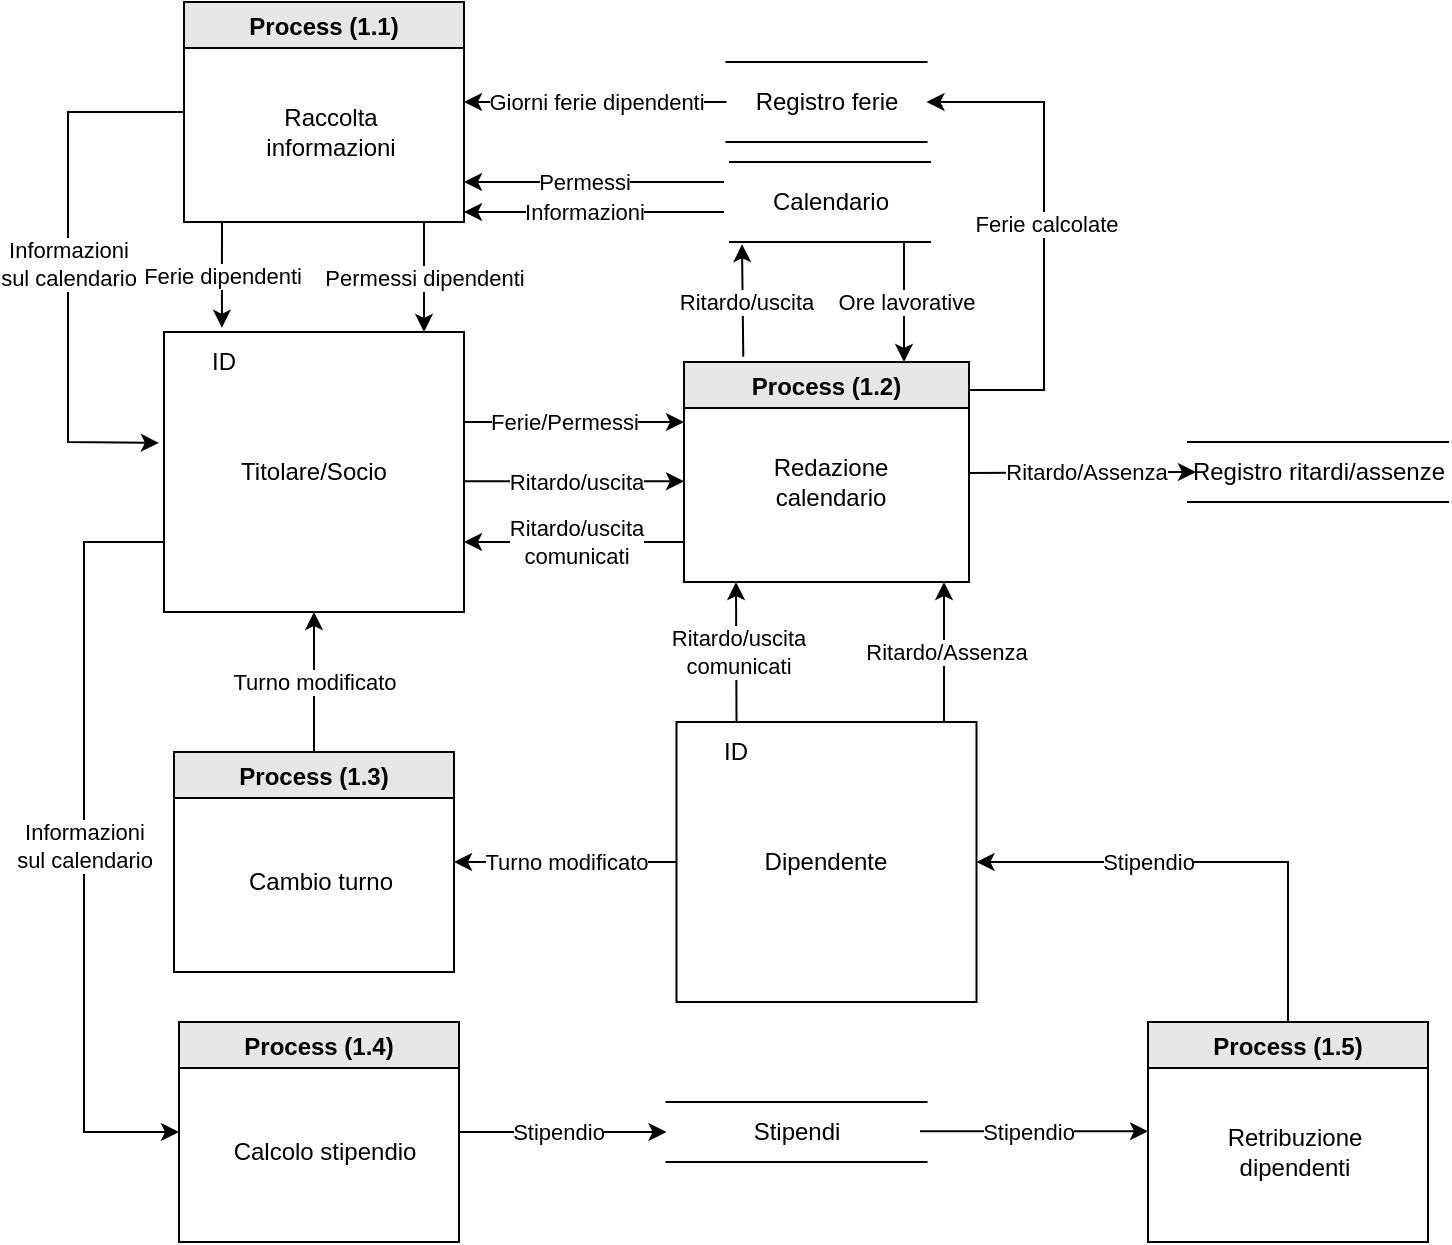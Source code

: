 <mxfile version="21.2.3" type="device">
  <diagram id="ql5Kk59QJ9DEcHVxNvi2" name="Page-1">
    <mxGraphModel dx="712" dy="746" grid="1" gridSize="10" guides="1" tooltips="1" connect="1" arrows="1" fold="1" page="1" pageScale="1" pageWidth="827" pageHeight="1169" math="0" shadow="0">
      <root>
        <mxCell id="0" />
        <mxCell id="1" parent="0" />
        <mxCell id="EnnZCZ1k5EJQhtIXUkQg-1" value="Calendario" style="html=1;dashed=0;whitespace=wrap;shape=partialRectangle;right=0;left=0;" parent="1" vertex="1">
          <mxGeometry x="371" y="90" width="100" height="40" as="geometry" />
        </mxCell>
        <mxCell id="EnnZCZ1k5EJQhtIXUkQg-2" value="Process (1.1)" style="swimlane;fillColor=#E6E6E6;" parent="1" vertex="1">
          <mxGeometry x="98" y="10" width="140" height="110" as="geometry" />
        </mxCell>
        <mxCell id="EnnZCZ1k5EJQhtIXUkQg-3" value="Raccolta &lt;br&gt;informazioni" style="text;html=1;align=center;verticalAlign=middle;resizable=0;points=[];autosize=1;strokeColor=none;fillColor=none;" parent="EnnZCZ1k5EJQhtIXUkQg-2" vertex="1">
          <mxGeometry x="27.5" y="45" width="90" height="40" as="geometry" />
        </mxCell>
        <mxCell id="EnnZCZ1k5EJQhtIXUkQg-4" value="" style="group" parent="1" vertex="1" connectable="0">
          <mxGeometry x="88" y="175" width="150" height="140" as="geometry" />
        </mxCell>
        <mxCell id="EnnZCZ1k5EJQhtIXUkQg-5" value="Titolare/Socio" style="rounded=0;whiteSpace=wrap;html=1;fillColor=none;" parent="EnnZCZ1k5EJQhtIXUkQg-4" vertex="1">
          <mxGeometry width="150" height="140" as="geometry" />
        </mxCell>
        <mxCell id="EnnZCZ1k5EJQhtIXUkQg-6" value="ID" style="text;html=1;strokeColor=none;fillColor=none;align=center;verticalAlign=middle;whiteSpace=wrap;rounded=0;" parent="EnnZCZ1k5EJQhtIXUkQg-4" vertex="1">
          <mxGeometry width="60" height="30" as="geometry" />
        </mxCell>
        <mxCell id="zwUa3I3EudFriRIIw6sZ-1" value="" style="group" parent="1" vertex="1" connectable="0">
          <mxGeometry x="344.25" y="370" width="150" height="140" as="geometry" />
        </mxCell>
        <mxCell id="zwUa3I3EudFriRIIw6sZ-2" value="Dipendente" style="rounded=0;whiteSpace=wrap;html=1;fillColor=none;" parent="zwUa3I3EudFriRIIw6sZ-1" vertex="1">
          <mxGeometry width="150" height="140" as="geometry" />
        </mxCell>
        <mxCell id="zwUa3I3EudFriRIIw6sZ-3" value="ID" style="text;html=1;strokeColor=none;fillColor=none;align=center;verticalAlign=middle;whiteSpace=wrap;rounded=0;" parent="zwUa3I3EudFriRIIw6sZ-1" vertex="1">
          <mxGeometry width="60" height="30" as="geometry" />
        </mxCell>
        <mxCell id="zwUa3I3EudFriRIIw6sZ-4" value="Registro ferie" style="html=1;dashed=0;whitespace=wrap;shape=partialRectangle;right=0;left=0;" parent="1" vertex="1">
          <mxGeometry x="369.25" y="40" width="100" height="40" as="geometry" />
        </mxCell>
        <mxCell id="zwUa3I3EudFriRIIw6sZ-5" value="Registro ritardi/assenze" style="html=1;dashed=0;whitespace=wrap;shape=partialRectangle;right=0;left=0;" parent="1" vertex="1">
          <mxGeometry x="600" y="230" width="130" height="30" as="geometry" />
        </mxCell>
        <mxCell id="zwUa3I3EudFriRIIw6sZ-8" value="" style="endArrow=classic;html=1;rounded=0;exitX=0;exitY=0.5;exitDx=0;exitDy=0;" parent="1" source="zwUa3I3EudFriRIIw6sZ-4" edge="1">
          <mxGeometry relative="1" as="geometry">
            <mxPoint x="368" y="60" as="sourcePoint" />
            <mxPoint x="238" y="60" as="targetPoint" />
          </mxGeometry>
        </mxCell>
        <mxCell id="zwUa3I3EudFriRIIw6sZ-9" value="Giorni ferie dipendenti" style="edgeLabel;resizable=0;html=1;align=center;verticalAlign=middle;" parent="zwUa3I3EudFriRIIw6sZ-8" connectable="0" vertex="1">
          <mxGeometry relative="1" as="geometry" />
        </mxCell>
        <mxCell id="8X3pxFGf8gc7nBoMGhCD-1" value="" style="endArrow=classic;html=1;rounded=0;entryX=0.193;entryY=-0.015;entryDx=0;entryDy=0;entryPerimeter=0;" edge="1" parent="1" target="EnnZCZ1k5EJQhtIXUkQg-5">
          <mxGeometry relative="1" as="geometry">
            <mxPoint x="117" y="120" as="sourcePoint" />
            <mxPoint x="168" y="170" as="targetPoint" />
            <Array as="points" />
          </mxGeometry>
        </mxCell>
        <mxCell id="8X3pxFGf8gc7nBoMGhCD-2" value="Ferie dipendenti" style="edgeLabel;resizable=0;html=1;align=center;verticalAlign=middle;" connectable="0" vertex="1" parent="8X3pxFGf8gc7nBoMGhCD-1">
          <mxGeometry relative="1" as="geometry" />
        </mxCell>
        <mxCell id="8X3pxFGf8gc7nBoMGhCD-4" value="Process (1.3)" style="swimlane;fillColor=#E6E6E6;" vertex="1" parent="1">
          <mxGeometry x="93" y="385" width="140" height="110" as="geometry" />
        </mxCell>
        <mxCell id="8X3pxFGf8gc7nBoMGhCD-5" value="Cambio turno" style="text;html=1;align=center;verticalAlign=middle;resizable=0;points=[];autosize=1;strokeColor=none;fillColor=none;" vertex="1" parent="8X3pxFGf8gc7nBoMGhCD-4">
          <mxGeometry x="22.5" y="50" width="100" height="30" as="geometry" />
        </mxCell>
        <mxCell id="8X3pxFGf8gc7nBoMGhCD-6" value="" style="endArrow=classic;html=1;rounded=0;entryX=1;entryY=0.5;entryDx=0;entryDy=0;exitX=0;exitY=0.5;exitDx=0;exitDy=0;" edge="1" parent="1" source="zwUa3I3EudFriRIIw6sZ-2" target="8X3pxFGf8gc7nBoMGhCD-4">
          <mxGeometry relative="1" as="geometry">
            <mxPoint x="308" y="390" as="sourcePoint" />
            <mxPoint x="308" y="445" as="targetPoint" />
          </mxGeometry>
        </mxCell>
        <mxCell id="8X3pxFGf8gc7nBoMGhCD-7" value="Turno modificato" style="edgeLabel;resizable=0;html=1;align=center;verticalAlign=middle;" connectable="0" vertex="1" parent="8X3pxFGf8gc7nBoMGhCD-6">
          <mxGeometry relative="1" as="geometry" />
        </mxCell>
        <mxCell id="8X3pxFGf8gc7nBoMGhCD-8" value="" style="endArrow=classic;html=1;rounded=0;entryX=0.5;entryY=1;entryDx=0;entryDy=0;exitX=0.5;exitY=0;exitDx=0;exitDy=0;" edge="1" parent="1" source="8X3pxFGf8gc7nBoMGhCD-4" target="EnnZCZ1k5EJQhtIXUkQg-5">
          <mxGeometry relative="1" as="geometry">
            <mxPoint x="238" y="370" as="sourcePoint" />
            <mxPoint x="118" y="370" as="targetPoint" />
          </mxGeometry>
        </mxCell>
        <mxCell id="8X3pxFGf8gc7nBoMGhCD-9" value="Turno modificato" style="edgeLabel;resizable=0;html=1;align=center;verticalAlign=middle;" connectable="0" vertex="1" parent="8X3pxFGf8gc7nBoMGhCD-8">
          <mxGeometry relative="1" as="geometry" />
        </mxCell>
        <mxCell id="8X3pxFGf8gc7nBoMGhCD-10" value="Process (1.2)" style="swimlane;fillColor=#E6E6E6;" vertex="1" parent="1">
          <mxGeometry x="348" y="190" width="142.5" height="110" as="geometry" />
        </mxCell>
        <mxCell id="8X3pxFGf8gc7nBoMGhCD-11" value="Redazione &lt;br&gt;calendario" style="text;html=1;align=center;verticalAlign=middle;resizable=0;points=[];autosize=1;strokeColor=none;fillColor=none;" vertex="1" parent="8X3pxFGf8gc7nBoMGhCD-10">
          <mxGeometry x="33" y="40" width="80" height="40" as="geometry" />
        </mxCell>
        <mxCell id="8X3pxFGf8gc7nBoMGhCD-12" value="" style="endArrow=classic;html=1;rounded=0;" edge="1" parent="1">
          <mxGeometry relative="1" as="geometry">
            <mxPoint x="368" y="100" as="sourcePoint" />
            <mxPoint x="238" y="100" as="targetPoint" />
            <Array as="points">
              <mxPoint x="278" y="100" />
            </Array>
          </mxGeometry>
        </mxCell>
        <mxCell id="8X3pxFGf8gc7nBoMGhCD-13" value="Permessi" style="edgeLabel;resizable=0;html=1;align=center;verticalAlign=middle;" connectable="0" vertex="1" parent="8X3pxFGf8gc7nBoMGhCD-12">
          <mxGeometry relative="1" as="geometry">
            <mxPoint x="-5" as="offset" />
          </mxGeometry>
        </mxCell>
        <mxCell id="8X3pxFGf8gc7nBoMGhCD-15" value="" style="endArrow=classic;html=1;rounded=0;" edge="1" parent="1">
          <mxGeometry relative="1" as="geometry">
            <mxPoint x="478" y="370" as="sourcePoint" />
            <mxPoint x="478" y="300" as="targetPoint" />
          </mxGeometry>
        </mxCell>
        <mxCell id="8X3pxFGf8gc7nBoMGhCD-16" value="Ritardo/Assenza" style="edgeLabel;resizable=0;html=1;align=center;verticalAlign=middle;" connectable="0" vertex="1" parent="8X3pxFGf8gc7nBoMGhCD-15">
          <mxGeometry relative="1" as="geometry">
            <mxPoint x="1" as="offset" />
          </mxGeometry>
        </mxCell>
        <mxCell id="8X3pxFGf8gc7nBoMGhCD-17" value="" style="endArrow=classic;html=1;rounded=0;entryX=0;entryY=0.5;entryDx=0;entryDy=0;exitX=1;exitY=0.75;exitDx=0;exitDy=0;" edge="1" parent="1">
          <mxGeometry relative="1" as="geometry">
            <mxPoint x="490.5" y="245.5" as="sourcePoint" />
            <mxPoint x="604" y="245" as="targetPoint" />
          </mxGeometry>
        </mxCell>
        <mxCell id="8X3pxFGf8gc7nBoMGhCD-18" value="Ritardo/Assenza" style="edgeLabel;resizable=0;html=1;align=center;verticalAlign=middle;" connectable="0" vertex="1" parent="8X3pxFGf8gc7nBoMGhCD-17">
          <mxGeometry relative="1" as="geometry">
            <mxPoint x="1" as="offset" />
          </mxGeometry>
        </mxCell>
        <mxCell id="8X3pxFGf8gc7nBoMGhCD-19" value="" style="endArrow=classic;html=1;rounded=0;entryX=0.25;entryY=0;entryDx=0;entryDy=0;" edge="1" parent="1">
          <mxGeometry relative="1" as="geometry">
            <mxPoint x="218" y="120" as="sourcePoint" />
            <mxPoint x="218" y="175" as="targetPoint" />
            <Array as="points" />
          </mxGeometry>
        </mxCell>
        <mxCell id="8X3pxFGf8gc7nBoMGhCD-20" value="Permessi dipendenti" style="edgeLabel;resizable=0;html=1;align=center;verticalAlign=middle;" connectable="0" vertex="1" parent="8X3pxFGf8gc7nBoMGhCD-19">
          <mxGeometry relative="1" as="geometry" />
        </mxCell>
        <mxCell id="8X3pxFGf8gc7nBoMGhCD-21" value="" style="endArrow=classic;html=1;rounded=0;exitX=0.5;exitY=0;exitDx=0;exitDy=0;" edge="1" parent="1" source="zwUa3I3EudFriRIIw6sZ-3">
          <mxGeometry relative="1" as="geometry">
            <mxPoint x="372" y="366" as="sourcePoint" />
            <mxPoint x="374" y="300" as="targetPoint" />
          </mxGeometry>
        </mxCell>
        <mxCell id="8X3pxFGf8gc7nBoMGhCD-22" value="Ritardo/uscita&lt;br&gt;comunicati" style="edgeLabel;resizable=0;html=1;align=center;verticalAlign=middle;" connectable="0" vertex="1" parent="8X3pxFGf8gc7nBoMGhCD-21">
          <mxGeometry relative="1" as="geometry">
            <mxPoint x="1" as="offset" />
          </mxGeometry>
        </mxCell>
        <mxCell id="8X3pxFGf8gc7nBoMGhCD-23" value="" style="endArrow=classic;html=1;rounded=0;entryX=1;entryY=0.75;entryDx=0;entryDy=0;" edge="1" parent="1" target="EnnZCZ1k5EJQhtIXUkQg-5">
          <mxGeometry relative="1" as="geometry">
            <mxPoint x="348" y="280" as="sourcePoint" />
            <mxPoint x="278" y="260" as="targetPoint" />
          </mxGeometry>
        </mxCell>
        <mxCell id="8X3pxFGf8gc7nBoMGhCD-24" value="Ritardo/uscita&lt;br style=&quot;border-color: var(--border-color);&quot;&gt;comunicati" style="edgeLabel;resizable=0;html=1;align=center;verticalAlign=middle;" connectable="0" vertex="1" parent="8X3pxFGf8gc7nBoMGhCD-23">
          <mxGeometry relative="1" as="geometry">
            <mxPoint x="1" as="offset" />
          </mxGeometry>
        </mxCell>
        <mxCell id="8X3pxFGf8gc7nBoMGhCD-25" value="" style="endArrow=classic;html=1;rounded=0;entryX=1;entryY=0.75;entryDx=0;entryDy=0;" edge="1" parent="1">
          <mxGeometry relative="1" as="geometry">
            <mxPoint x="238" y="249.66" as="sourcePoint" />
            <mxPoint x="348" y="249.66" as="targetPoint" />
          </mxGeometry>
        </mxCell>
        <mxCell id="8X3pxFGf8gc7nBoMGhCD-26" value="Ritardo/uscita" style="edgeLabel;resizable=0;html=1;align=center;verticalAlign=middle;" connectable="0" vertex="1" parent="8X3pxFGf8gc7nBoMGhCD-25">
          <mxGeometry relative="1" as="geometry">
            <mxPoint x="1" as="offset" />
          </mxGeometry>
        </mxCell>
        <mxCell id="8X3pxFGf8gc7nBoMGhCD-27" value="" style="endArrow=classic;html=1;rounded=0;entryX=0.06;entryY=1.028;entryDx=0;entryDy=0;entryPerimeter=0;exitX=0.208;exitY=-0.024;exitDx=0;exitDy=0;exitPerimeter=0;" edge="1" parent="1" source="8X3pxFGf8gc7nBoMGhCD-10" target="EnnZCZ1k5EJQhtIXUkQg-1">
          <mxGeometry relative="1" as="geometry">
            <mxPoint x="377" y="180" as="sourcePoint" />
            <mxPoint x="448" y="160.0" as="targetPoint" />
          </mxGeometry>
        </mxCell>
        <mxCell id="8X3pxFGf8gc7nBoMGhCD-28" value="Ritardo/uscita" style="edgeLabel;resizable=0;html=1;align=center;verticalAlign=middle;" connectable="0" vertex="1" parent="8X3pxFGf8gc7nBoMGhCD-27">
          <mxGeometry relative="1" as="geometry">
            <mxPoint x="1" as="offset" />
          </mxGeometry>
        </mxCell>
        <mxCell id="8X3pxFGf8gc7nBoMGhCD-29" value="" style="endArrow=classic;html=1;rounded=0;exitX=0.208;exitY=-0.024;exitDx=0;exitDy=0;exitPerimeter=0;" edge="1" parent="1">
          <mxGeometry relative="1" as="geometry">
            <mxPoint x="458" y="130" as="sourcePoint" />
            <mxPoint x="458" y="190" as="targetPoint" />
          </mxGeometry>
        </mxCell>
        <mxCell id="8X3pxFGf8gc7nBoMGhCD-30" value="Ore lavorative" style="edgeLabel;resizable=0;html=1;align=center;verticalAlign=middle;" connectable="0" vertex="1" parent="8X3pxFGf8gc7nBoMGhCD-29">
          <mxGeometry relative="1" as="geometry">
            <mxPoint x="1" as="offset" />
          </mxGeometry>
        </mxCell>
        <mxCell id="8X3pxFGf8gc7nBoMGhCD-31" value="" style="endArrow=classic;html=1;rounded=0;entryX=1;entryY=0.5;entryDx=0;entryDy=0;exitX=1.004;exitY=0.127;exitDx=0;exitDy=0;exitPerimeter=0;" edge="1" parent="1" source="8X3pxFGf8gc7nBoMGhCD-10" target="zwUa3I3EudFriRIIw6sZ-4">
          <mxGeometry relative="1" as="geometry">
            <mxPoint x="528" y="140" as="sourcePoint" />
            <mxPoint x="529" y="196" as="targetPoint" />
            <Array as="points">
              <mxPoint x="528" y="204" />
              <mxPoint x="528" y="60" />
            </Array>
          </mxGeometry>
        </mxCell>
        <mxCell id="8X3pxFGf8gc7nBoMGhCD-32" value="Ferie calcolate" style="edgeLabel;resizable=0;html=1;align=center;verticalAlign=middle;" connectable="0" vertex="1" parent="8X3pxFGf8gc7nBoMGhCD-31">
          <mxGeometry relative="1" as="geometry">
            <mxPoint x="1" as="offset" />
          </mxGeometry>
        </mxCell>
        <mxCell id="8X3pxFGf8gc7nBoMGhCD-33" value="" style="endArrow=classic;html=1;rounded=0;" edge="1" parent="1">
          <mxGeometry relative="1" as="geometry">
            <mxPoint x="368" y="115" as="sourcePoint" />
            <mxPoint x="238" y="115" as="targetPoint" />
            <Array as="points">
              <mxPoint x="278" y="115" />
            </Array>
          </mxGeometry>
        </mxCell>
        <mxCell id="8X3pxFGf8gc7nBoMGhCD-34" value="Informazioni" style="edgeLabel;resizable=0;html=1;align=center;verticalAlign=middle;" connectable="0" vertex="1" parent="8X3pxFGf8gc7nBoMGhCD-33">
          <mxGeometry relative="1" as="geometry">
            <mxPoint x="-5" as="offset" />
          </mxGeometry>
        </mxCell>
        <mxCell id="8X3pxFGf8gc7nBoMGhCD-36" value="Process (1.4)" style="swimlane;fillColor=#E6E6E6;" vertex="1" parent="1">
          <mxGeometry x="95.5" y="520" width="140" height="110" as="geometry" />
        </mxCell>
        <mxCell id="8X3pxFGf8gc7nBoMGhCD-37" value="Calcolo stipendio" style="text;html=1;align=center;verticalAlign=middle;resizable=0;points=[];autosize=1;strokeColor=none;fillColor=none;" vertex="1" parent="8X3pxFGf8gc7nBoMGhCD-36">
          <mxGeometry x="17.5" y="50" width="110" height="30" as="geometry" />
        </mxCell>
        <mxCell id="8X3pxFGf8gc7nBoMGhCD-38" value="" style="endArrow=classic;html=1;rounded=0;exitX=0;exitY=0.75;exitDx=0;exitDy=0;entryX=0;entryY=0.5;entryDx=0;entryDy=0;" edge="1" parent="1" source="EnnZCZ1k5EJQhtIXUkQg-5" target="8X3pxFGf8gc7nBoMGhCD-36">
          <mxGeometry relative="1" as="geometry">
            <mxPoint x="38" y="260" as="sourcePoint" />
            <mxPoint x="38" y="580" as="targetPoint" />
            <Array as="points">
              <mxPoint x="48" y="280" />
              <mxPoint x="48" y="575" />
            </Array>
          </mxGeometry>
        </mxCell>
        <mxCell id="8X3pxFGf8gc7nBoMGhCD-39" value="Informazioni&lt;br&gt;sul calendario" style="edgeLabel;resizable=0;html=1;align=center;verticalAlign=middle;" connectable="0" vertex="1" parent="8X3pxFGf8gc7nBoMGhCD-38">
          <mxGeometry relative="1" as="geometry" />
        </mxCell>
        <mxCell id="8X3pxFGf8gc7nBoMGhCD-40" value="" style="endArrow=classic;html=1;rounded=0;exitX=1;exitY=0.5;exitDx=0;exitDy=0;entryX=0;entryY=0.5;entryDx=0;entryDy=0;" edge="1" parent="1" source="8X3pxFGf8gc7nBoMGhCD-36" target="8X3pxFGf8gc7nBoMGhCD-46">
          <mxGeometry relative="1" as="geometry">
            <mxPoint x="338" y="620" as="sourcePoint" />
            <mxPoint x="350" y="575" as="targetPoint" />
            <Array as="points" />
          </mxGeometry>
        </mxCell>
        <mxCell id="8X3pxFGf8gc7nBoMGhCD-41" value="Stipendio" style="edgeLabel;resizable=0;html=1;align=center;verticalAlign=middle;" connectable="0" vertex="1" parent="8X3pxFGf8gc7nBoMGhCD-40">
          <mxGeometry relative="1" as="geometry">
            <mxPoint x="-3" as="offset" />
          </mxGeometry>
        </mxCell>
        <mxCell id="8X3pxFGf8gc7nBoMGhCD-42" value="" style="endArrow=classic;html=1;rounded=0;" edge="1" parent="1">
          <mxGeometry relative="1" as="geometry">
            <mxPoint x="238" y="220" as="sourcePoint" />
            <mxPoint x="348" y="220" as="targetPoint" />
            <Array as="points">
              <mxPoint x="258" y="220" />
            </Array>
          </mxGeometry>
        </mxCell>
        <mxCell id="8X3pxFGf8gc7nBoMGhCD-43" value="Ferie/Permessi" style="edgeLabel;resizable=0;html=1;align=center;verticalAlign=middle;" connectable="0" vertex="1" parent="8X3pxFGf8gc7nBoMGhCD-42">
          <mxGeometry relative="1" as="geometry">
            <mxPoint x="-5" as="offset" />
          </mxGeometry>
        </mxCell>
        <mxCell id="8X3pxFGf8gc7nBoMGhCD-44" value="" style="endArrow=classic;html=1;rounded=0;exitX=0;exitY=0.5;exitDx=0;exitDy=0;entryX=-0.017;entryY=0.396;entryDx=0;entryDy=0;entryPerimeter=0;" edge="1" parent="1" source="EnnZCZ1k5EJQhtIXUkQg-2" target="EnnZCZ1k5EJQhtIXUkQg-5">
          <mxGeometry relative="1" as="geometry">
            <mxPoint x="80" y="-37.5" as="sourcePoint" />
            <mxPoint x="88" y="257.5" as="targetPoint" />
            <Array as="points">
              <mxPoint x="40" y="65" />
              <mxPoint x="40" y="230" />
            </Array>
          </mxGeometry>
        </mxCell>
        <mxCell id="8X3pxFGf8gc7nBoMGhCD-45" value="Informazioni&lt;br&gt;sul calendario" style="edgeLabel;resizable=0;html=1;align=center;verticalAlign=middle;" connectable="0" vertex="1" parent="8X3pxFGf8gc7nBoMGhCD-44">
          <mxGeometry relative="1" as="geometry" />
        </mxCell>
        <mxCell id="8X3pxFGf8gc7nBoMGhCD-46" value="Stipendi" style="html=1;dashed=0;whitespace=wrap;shape=partialRectangle;right=0;left=0;" vertex="1" parent="1">
          <mxGeometry x="339.25" y="560" width="130" height="30" as="geometry" />
        </mxCell>
        <mxCell id="8X3pxFGf8gc7nBoMGhCD-49" value="Process (1.5)" style="swimlane;fillColor=#E6E6E6;" vertex="1" parent="1">
          <mxGeometry x="580" y="520" width="140" height="110" as="geometry" />
        </mxCell>
        <mxCell id="8X3pxFGf8gc7nBoMGhCD-50" value="Retribuzione&lt;br&gt;dipendenti" style="text;html=1;align=center;verticalAlign=middle;resizable=0;points=[];autosize=1;strokeColor=none;fillColor=none;" vertex="1" parent="8X3pxFGf8gc7nBoMGhCD-49">
          <mxGeometry x="27.5" y="45" width="90" height="40" as="geometry" />
        </mxCell>
        <mxCell id="8X3pxFGf8gc7nBoMGhCD-51" value="" style="endArrow=classic;html=1;rounded=0;exitX=1;exitY=0.5;exitDx=0;exitDy=0;" edge="1" parent="1">
          <mxGeometry relative="1" as="geometry">
            <mxPoint x="466" y="574.66" as="sourcePoint" />
            <mxPoint x="580" y="574.66" as="targetPoint" />
            <Array as="points" />
          </mxGeometry>
        </mxCell>
        <mxCell id="8X3pxFGf8gc7nBoMGhCD-52" value="Stipendio" style="edgeLabel;resizable=0;html=1;align=center;verticalAlign=middle;" connectable="0" vertex="1" parent="8X3pxFGf8gc7nBoMGhCD-51">
          <mxGeometry relative="1" as="geometry">
            <mxPoint x="-3" as="offset" />
          </mxGeometry>
        </mxCell>
        <mxCell id="8X3pxFGf8gc7nBoMGhCD-53" value="" style="endArrow=classic;html=1;rounded=0;exitX=0.5;exitY=0;exitDx=0;exitDy=0;entryX=1;entryY=0.5;entryDx=0;entryDy=0;" edge="1" parent="1" source="8X3pxFGf8gc7nBoMGhCD-49" target="zwUa3I3EudFriRIIw6sZ-2">
          <mxGeometry relative="1" as="geometry">
            <mxPoint x="580" y="439.66" as="sourcePoint" />
            <mxPoint x="694" y="439.66" as="targetPoint" />
            <Array as="points">
              <mxPoint x="650" y="440" />
            </Array>
          </mxGeometry>
        </mxCell>
        <mxCell id="8X3pxFGf8gc7nBoMGhCD-54" value="Stipendio" style="edgeLabel;resizable=0;html=1;align=center;verticalAlign=middle;" connectable="0" vertex="1" parent="8X3pxFGf8gc7nBoMGhCD-53">
          <mxGeometry relative="1" as="geometry">
            <mxPoint x="-32" as="offset" />
          </mxGeometry>
        </mxCell>
      </root>
    </mxGraphModel>
  </diagram>
</mxfile>
